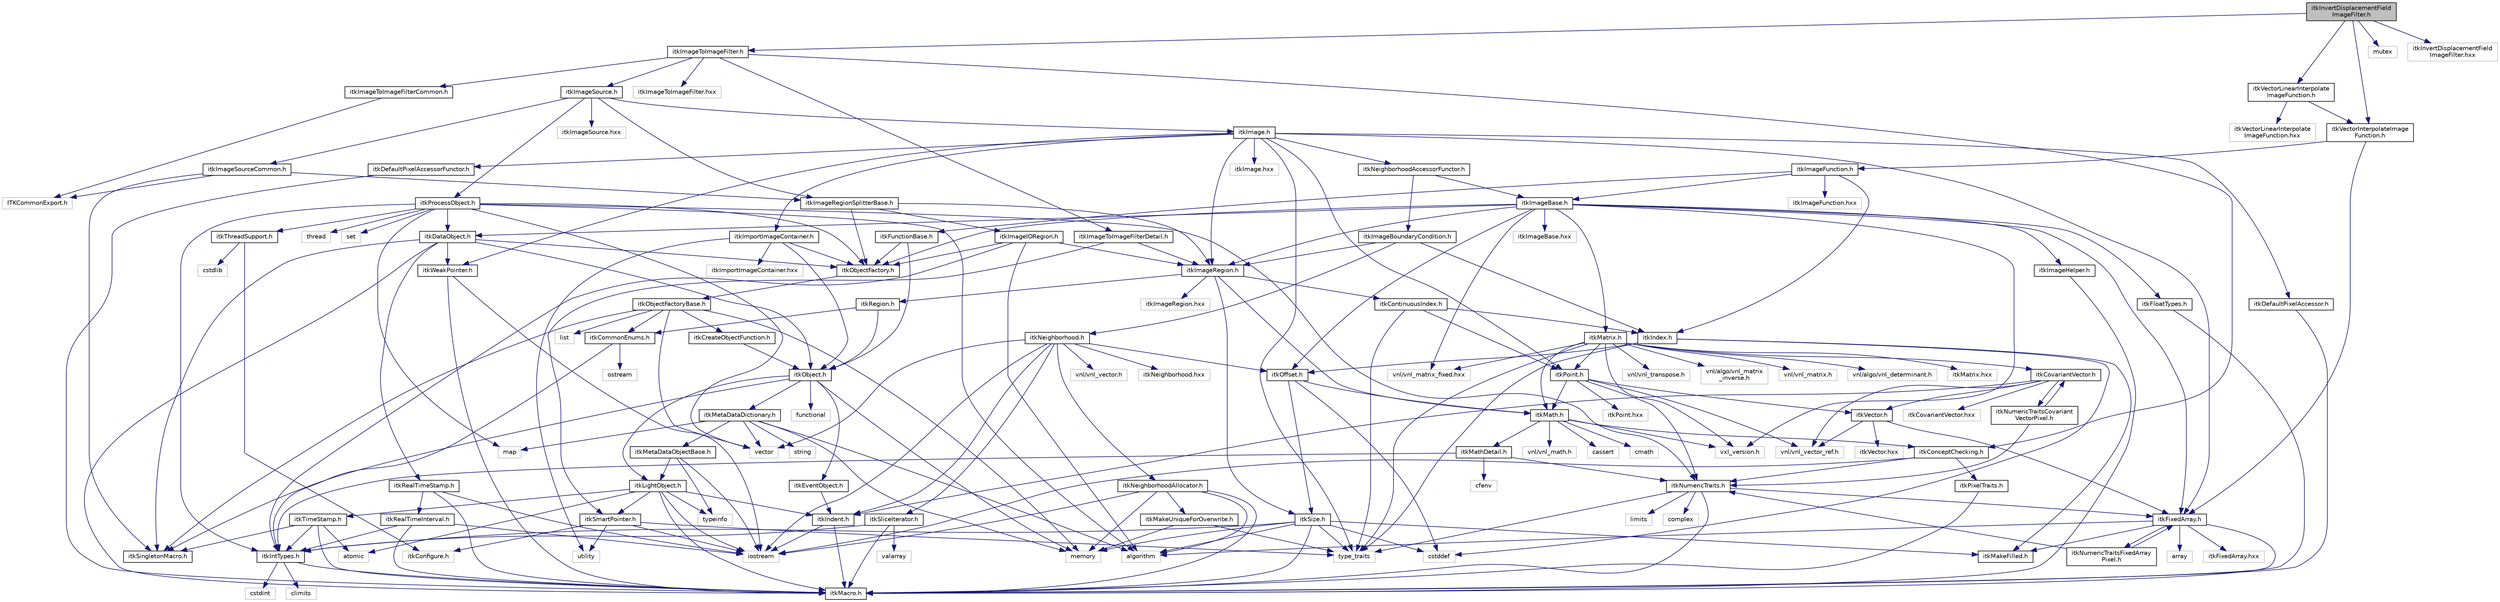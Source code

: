digraph "itkInvertDisplacementFieldImageFilter.h"
{
 // LATEX_PDF_SIZE
  edge [fontname="Helvetica",fontsize="10",labelfontname="Helvetica",labelfontsize="10"];
  node [fontname="Helvetica",fontsize="10",shape=record];
  Node1 [label="itkInvertDisplacementField\lImageFilter.h",height=0.2,width=0.4,color="black", fillcolor="grey75", style="filled", fontcolor="black",tooltip=" "];
  Node1 -> Node2 [color="midnightblue",fontsize="10",style="solid",fontname="Helvetica"];
  Node2 [label="itkImageToImageFilter.h",height=0.2,width=0.4,color="black", fillcolor="white", style="filled",URL="$itkImageToImageFilter_8h.html",tooltip=" "];
  Node2 -> Node3 [color="midnightblue",fontsize="10",style="solid",fontname="Helvetica"];
  Node3 [label="itkImageSource.h",height=0.2,width=0.4,color="black", fillcolor="white", style="filled",URL="$itkImageSource_8h.html",tooltip=" "];
  Node3 -> Node4 [color="midnightblue",fontsize="10",style="solid",fontname="Helvetica"];
  Node4 [label="itkProcessObject.h",height=0.2,width=0.4,color="black", fillcolor="white", style="filled",URL="$itkProcessObject_8h.html",tooltip=" "];
  Node4 -> Node5 [color="midnightblue",fontsize="10",style="solid",fontname="Helvetica"];
  Node5 [label="itkDataObject.h",height=0.2,width=0.4,color="black", fillcolor="white", style="filled",URL="$itkDataObject_8h.html",tooltip=" "];
  Node5 -> Node6 [color="midnightblue",fontsize="10",style="solid",fontname="Helvetica"];
  Node6 [label="itkObject.h",height=0.2,width=0.4,color="black", fillcolor="white", style="filled",URL="$itkObject_8h.html",tooltip=" "];
  Node6 -> Node7 [color="midnightblue",fontsize="10",style="solid",fontname="Helvetica"];
  Node7 [label="itkLightObject.h",height=0.2,width=0.4,color="black", fillcolor="white", style="filled",URL="$itkLightObject_8h.html",tooltip=" "];
  Node7 -> Node8 [color="midnightblue",fontsize="10",style="solid",fontname="Helvetica"];
  Node8 [label="itkMacro.h",height=0.2,width=0.4,color="black", fillcolor="white", style="filled",URL="$itkMacro_8h.html",tooltip=" "];
  Node7 -> Node9 [color="midnightblue",fontsize="10",style="solid",fontname="Helvetica"];
  Node9 [label="itkSmartPointer.h",height=0.2,width=0.4,color="black", fillcolor="white", style="filled",URL="$itkSmartPointer_8h.html",tooltip=" "];
  Node9 -> Node10 [color="midnightblue",fontsize="10",style="solid",fontname="Helvetica"];
  Node10 [label="iostream",height=0.2,width=0.4,color="grey75", fillcolor="white", style="filled",tooltip=" "];
  Node9 -> Node11 [color="midnightblue",fontsize="10",style="solid",fontname="Helvetica"];
  Node11 [label="utility",height=0.2,width=0.4,color="grey75", fillcolor="white", style="filled",tooltip=" "];
  Node9 -> Node12 [color="midnightblue",fontsize="10",style="solid",fontname="Helvetica"];
  Node12 [label="type_traits",height=0.2,width=0.4,color="grey75", fillcolor="white", style="filled",tooltip=" "];
  Node9 -> Node13 [color="midnightblue",fontsize="10",style="solid",fontname="Helvetica"];
  Node13 [label="itkConfigure.h",height=0.2,width=0.4,color="grey75", fillcolor="white", style="filled",tooltip=" "];
  Node7 -> Node14 [color="midnightblue",fontsize="10",style="solid",fontname="Helvetica"];
  Node14 [label="itkTimeStamp.h",height=0.2,width=0.4,color="black", fillcolor="white", style="filled",URL="$itkTimeStamp_8h.html",tooltip=" "];
  Node14 -> Node8 [color="midnightblue",fontsize="10",style="solid",fontname="Helvetica"];
  Node14 -> Node15 [color="midnightblue",fontsize="10",style="solid",fontname="Helvetica"];
  Node15 [label="itkIntTypes.h",height=0.2,width=0.4,color="black", fillcolor="white", style="filled",URL="$itkIntTypes_8h.html",tooltip=" "];
  Node15 -> Node8 [color="midnightblue",fontsize="10",style="solid",fontname="Helvetica"];
  Node15 -> Node16 [color="midnightblue",fontsize="10",style="solid",fontname="Helvetica"];
  Node16 [label="cstdint",height=0.2,width=0.4,color="grey75", fillcolor="white", style="filled",tooltip=" "];
  Node15 -> Node17 [color="midnightblue",fontsize="10",style="solid",fontname="Helvetica"];
  Node17 [label="climits",height=0.2,width=0.4,color="grey75", fillcolor="white", style="filled",tooltip=" "];
  Node14 -> Node18 [color="midnightblue",fontsize="10",style="solid",fontname="Helvetica"];
  Node18 [label="atomic",height=0.2,width=0.4,color="grey75", fillcolor="white", style="filled",tooltip=" "];
  Node14 -> Node19 [color="midnightblue",fontsize="10",style="solid",fontname="Helvetica"];
  Node19 [label="itkSingletonMacro.h",height=0.2,width=0.4,color="black", fillcolor="white", style="filled",URL="$itkSingletonMacro_8h.html",tooltip=" "];
  Node7 -> Node20 [color="midnightblue",fontsize="10",style="solid",fontname="Helvetica"];
  Node20 [label="itkIndent.h",height=0.2,width=0.4,color="black", fillcolor="white", style="filled",URL="$itkIndent_8h.html",tooltip=" "];
  Node20 -> Node8 [color="midnightblue",fontsize="10",style="solid",fontname="Helvetica"];
  Node20 -> Node10 [color="midnightblue",fontsize="10",style="solid",fontname="Helvetica"];
  Node7 -> Node18 [color="midnightblue",fontsize="10",style="solid",fontname="Helvetica"];
  Node7 -> Node10 [color="midnightblue",fontsize="10",style="solid",fontname="Helvetica"];
  Node7 -> Node21 [color="midnightblue",fontsize="10",style="solid",fontname="Helvetica"];
  Node21 [label="typeinfo",height=0.2,width=0.4,color="grey75", fillcolor="white", style="filled",tooltip=" "];
  Node6 -> Node22 [color="midnightblue",fontsize="10",style="solid",fontname="Helvetica"];
  Node22 [label="itkEventObject.h",height=0.2,width=0.4,color="black", fillcolor="white", style="filled",URL="$itkEventObject_8h.html",tooltip=" "];
  Node22 -> Node20 [color="midnightblue",fontsize="10",style="solid",fontname="Helvetica"];
  Node6 -> Node23 [color="midnightblue",fontsize="10",style="solid",fontname="Helvetica"];
  Node23 [label="itkMetaDataDictionary.h",height=0.2,width=0.4,color="black", fillcolor="white", style="filled",URL="$itkMetaDataDictionary_8h.html",tooltip=" "];
  Node23 -> Node24 [color="midnightblue",fontsize="10",style="solid",fontname="Helvetica"];
  Node24 [label="itkMetaDataObjectBase.h",height=0.2,width=0.4,color="black", fillcolor="white", style="filled",URL="$itkMetaDataObjectBase_8h.html",tooltip=" "];
  Node24 -> Node7 [color="midnightblue",fontsize="10",style="solid",fontname="Helvetica"];
  Node24 -> Node21 [color="midnightblue",fontsize="10",style="solid",fontname="Helvetica"];
  Node24 -> Node10 [color="midnightblue",fontsize="10",style="solid",fontname="Helvetica"];
  Node23 -> Node25 [color="midnightblue",fontsize="10",style="solid",fontname="Helvetica"];
  Node25 [label="algorithm",height=0.2,width=0.4,color="grey75", fillcolor="white", style="filled",tooltip=" "];
  Node23 -> Node26 [color="midnightblue",fontsize="10",style="solid",fontname="Helvetica"];
  Node26 [label="vector",height=0.2,width=0.4,color="grey75", fillcolor="white", style="filled",tooltip=" "];
  Node23 -> Node27 [color="midnightblue",fontsize="10",style="solid",fontname="Helvetica"];
  Node27 [label="map",height=0.2,width=0.4,color="grey75", fillcolor="white", style="filled",tooltip=" "];
  Node23 -> Node28 [color="midnightblue",fontsize="10",style="solid",fontname="Helvetica"];
  Node28 [label="string",height=0.2,width=0.4,color="grey75", fillcolor="white", style="filled",tooltip=" "];
  Node23 -> Node29 [color="midnightblue",fontsize="10",style="solid",fontname="Helvetica"];
  Node29 [label="memory",height=0.2,width=0.4,color="grey75", fillcolor="white", style="filled",tooltip=" "];
  Node6 -> Node19 [color="midnightblue",fontsize="10",style="solid",fontname="Helvetica"];
  Node6 -> Node30 [color="midnightblue",fontsize="10",style="solid",fontname="Helvetica"];
  Node30 [label="functional",height=0.2,width=0.4,color="grey75", fillcolor="white", style="filled",tooltip=" "];
  Node6 -> Node29 [color="midnightblue",fontsize="10",style="solid",fontname="Helvetica"];
  Node5 -> Node8 [color="midnightblue",fontsize="10",style="solid",fontname="Helvetica"];
  Node5 -> Node19 [color="midnightblue",fontsize="10",style="solid",fontname="Helvetica"];
  Node5 -> Node31 [color="midnightblue",fontsize="10",style="solid",fontname="Helvetica"];
  Node31 [label="itkWeakPointer.h",height=0.2,width=0.4,color="black", fillcolor="white", style="filled",URL="$itkWeakPointer_8h.html",tooltip=" "];
  Node31 -> Node8 [color="midnightblue",fontsize="10",style="solid",fontname="Helvetica"];
  Node31 -> Node10 [color="midnightblue",fontsize="10",style="solid",fontname="Helvetica"];
  Node5 -> Node32 [color="midnightblue",fontsize="10",style="solid",fontname="Helvetica"];
  Node32 [label="itkRealTimeStamp.h",height=0.2,width=0.4,color="black", fillcolor="white", style="filled",URL="$itkRealTimeStamp_8h.html",tooltip=" "];
  Node32 -> Node33 [color="midnightblue",fontsize="10",style="solid",fontname="Helvetica"];
  Node33 [label="itkRealTimeInterval.h",height=0.2,width=0.4,color="black", fillcolor="white", style="filled",URL="$itkRealTimeInterval_8h.html",tooltip=" "];
  Node33 -> Node15 [color="midnightblue",fontsize="10",style="solid",fontname="Helvetica"];
  Node33 -> Node8 [color="midnightblue",fontsize="10",style="solid",fontname="Helvetica"];
  Node33 -> Node10 [color="midnightblue",fontsize="10",style="solid",fontname="Helvetica"];
  Node32 -> Node8 [color="midnightblue",fontsize="10",style="solid",fontname="Helvetica"];
  Node32 -> Node10 [color="midnightblue",fontsize="10",style="solid",fontname="Helvetica"];
  Node5 -> Node34 [color="midnightblue",fontsize="10",style="solid",fontname="Helvetica"];
  Node34 [label="itkObjectFactory.h",height=0.2,width=0.4,color="black", fillcolor="white", style="filled",URL="$itkObjectFactory_8h.html",tooltip=" "];
  Node34 -> Node35 [color="midnightblue",fontsize="10",style="solid",fontname="Helvetica"];
  Node35 [label="itkObjectFactoryBase.h",height=0.2,width=0.4,color="black", fillcolor="white", style="filled",URL="$itkObjectFactoryBase_8h.html",tooltip=" "];
  Node35 -> Node36 [color="midnightblue",fontsize="10",style="solid",fontname="Helvetica"];
  Node36 [label="itkCreateObjectFunction.h",height=0.2,width=0.4,color="black", fillcolor="white", style="filled",URL="$itkCreateObjectFunction_8h.html",tooltip=" "];
  Node36 -> Node6 [color="midnightblue",fontsize="10",style="solid",fontname="Helvetica"];
  Node35 -> Node19 [color="midnightblue",fontsize="10",style="solid",fontname="Helvetica"];
  Node35 -> Node37 [color="midnightblue",fontsize="10",style="solid",fontname="Helvetica"];
  Node37 [label="itkCommonEnums.h",height=0.2,width=0.4,color="black", fillcolor="white", style="filled",URL="$itkCommonEnums_8h.html",tooltip=" "];
  Node37 -> Node15 [color="midnightblue",fontsize="10",style="solid",fontname="Helvetica"];
  Node37 -> Node38 [color="midnightblue",fontsize="10",style="solid",fontname="Helvetica"];
  Node38 [label="ostream",height=0.2,width=0.4,color="grey75", fillcolor="white", style="filled",tooltip=" "];
  Node35 -> Node39 [color="midnightblue",fontsize="10",style="solid",fontname="Helvetica"];
  Node39 [label="list",height=0.2,width=0.4,color="grey75", fillcolor="white", style="filled",tooltip=" "];
  Node35 -> Node29 [color="midnightblue",fontsize="10",style="solid",fontname="Helvetica"];
  Node35 -> Node26 [color="midnightblue",fontsize="10",style="solid",fontname="Helvetica"];
  Node4 -> Node34 [color="midnightblue",fontsize="10",style="solid",fontname="Helvetica"];
  Node4 -> Node40 [color="midnightblue",fontsize="10",style="solid",fontname="Helvetica"];
  Node40 [label="itkNumericTraits.h",height=0.2,width=0.4,color="black", fillcolor="white", style="filled",URL="$itkNumericTraits_8h.html",tooltip=" "];
  Node40 -> Node8 [color="midnightblue",fontsize="10",style="solid",fontname="Helvetica"];
  Node40 -> Node41 [color="midnightblue",fontsize="10",style="solid",fontname="Helvetica"];
  Node41 [label="limits",height=0.2,width=0.4,color="grey75", fillcolor="white", style="filled",tooltip=" "];
  Node40 -> Node42 [color="midnightblue",fontsize="10",style="solid",fontname="Helvetica"];
  Node42 [label="complex",height=0.2,width=0.4,color="grey75", fillcolor="white", style="filled",tooltip=" "];
  Node40 -> Node12 [color="midnightblue",fontsize="10",style="solid",fontname="Helvetica"];
  Node40 -> Node43 [color="midnightblue",fontsize="10",style="solid",fontname="Helvetica"];
  Node43 [label="itkFixedArray.h",height=0.2,width=0.4,color="black", fillcolor="white", style="filled",URL="$itkFixedArray_8h.html",tooltip=" "];
  Node43 -> Node8 [color="midnightblue",fontsize="10",style="solid",fontname="Helvetica"];
  Node43 -> Node44 [color="midnightblue",fontsize="10",style="solid",fontname="Helvetica"];
  Node44 [label="itkMakeFilled.h",height=0.2,width=0.4,color="black", fillcolor="white", style="filled",URL="$itkMakeFilled_8h.html",tooltip=" "];
  Node43 -> Node25 [color="midnightblue",fontsize="10",style="solid",fontname="Helvetica"];
  Node43 -> Node45 [color="midnightblue",fontsize="10",style="solid",fontname="Helvetica"];
  Node45 [label="array",height=0.2,width=0.4,color="grey75", fillcolor="white", style="filled",tooltip=" "];
  Node43 -> Node46 [color="midnightblue",fontsize="10",style="solid",fontname="Helvetica"];
  Node46 [label="itkFixedArray.hxx",height=0.2,width=0.4,color="grey75", fillcolor="white", style="filled",tooltip=" "];
  Node43 -> Node47 [color="midnightblue",fontsize="10",style="solid",fontname="Helvetica"];
  Node47 [label="itkNumericTraitsFixedArray\lPixel.h",height=0.2,width=0.4,color="black", fillcolor="white", style="filled",URL="$itkNumericTraitsFixedArrayPixel_8h.html",tooltip=" "];
  Node47 -> Node40 [color="midnightblue",fontsize="10",style="solid",fontname="Helvetica"];
  Node47 -> Node43 [color="midnightblue",fontsize="10",style="solid",fontname="Helvetica"];
  Node4 -> Node48 [color="midnightblue",fontsize="10",style="solid",fontname="Helvetica"];
  Node48 [label="itkThreadSupport.h",height=0.2,width=0.4,color="black", fillcolor="white", style="filled",URL="$itkThreadSupport_8h.html",tooltip=" "];
  Node48 -> Node49 [color="midnightblue",fontsize="10",style="solid",fontname="Helvetica"];
  Node49 [label="cstdlib",height=0.2,width=0.4,color="grey75", fillcolor="white", style="filled",tooltip=" "];
  Node48 -> Node13 [color="midnightblue",fontsize="10",style="solid",fontname="Helvetica"];
  Node4 -> Node15 [color="midnightblue",fontsize="10",style="solid",fontname="Helvetica"];
  Node4 -> Node26 [color="midnightblue",fontsize="10",style="solid",fontname="Helvetica"];
  Node4 -> Node27 [color="midnightblue",fontsize="10",style="solid",fontname="Helvetica"];
  Node4 -> Node50 [color="midnightblue",fontsize="10",style="solid",fontname="Helvetica"];
  Node50 [label="set",height=0.2,width=0.4,color="grey75", fillcolor="white", style="filled",tooltip=" "];
  Node4 -> Node25 [color="midnightblue",fontsize="10",style="solid",fontname="Helvetica"];
  Node4 -> Node51 [color="midnightblue",fontsize="10",style="solid",fontname="Helvetica"];
  Node51 [label="thread",height=0.2,width=0.4,color="grey75", fillcolor="white", style="filled",tooltip=" "];
  Node3 -> Node52 [color="midnightblue",fontsize="10",style="solid",fontname="Helvetica"];
  Node52 [label="itkImage.h",height=0.2,width=0.4,color="black", fillcolor="white", style="filled",URL="$itkImage_8h.html",tooltip=" "];
  Node52 -> Node53 [color="midnightblue",fontsize="10",style="solid",fontname="Helvetica"];
  Node53 [label="itkImageRegion.h",height=0.2,width=0.4,color="black", fillcolor="white", style="filled",URL="$itkImageRegion_8h.html",tooltip=" "];
  Node53 -> Node54 [color="midnightblue",fontsize="10",style="solid",fontname="Helvetica"];
  Node54 [label="itkRegion.h",height=0.2,width=0.4,color="black", fillcolor="white", style="filled",URL="$itkRegion_8h.html",tooltip=" "];
  Node54 -> Node6 [color="midnightblue",fontsize="10",style="solid",fontname="Helvetica"];
  Node54 -> Node37 [color="midnightblue",fontsize="10",style="solid",fontname="Helvetica"];
  Node53 -> Node55 [color="midnightblue",fontsize="10",style="solid",fontname="Helvetica"];
  Node55 [label="itkSize.h",height=0.2,width=0.4,color="black", fillcolor="white", style="filled",URL="$itkSize_8h.html",tooltip=" "];
  Node55 -> Node15 [color="midnightblue",fontsize="10",style="solid",fontname="Helvetica"];
  Node55 -> Node8 [color="midnightblue",fontsize="10",style="solid",fontname="Helvetica"];
  Node55 -> Node44 [color="midnightblue",fontsize="10",style="solid",fontname="Helvetica"];
  Node55 -> Node25 [color="midnightblue",fontsize="10",style="solid",fontname="Helvetica"];
  Node55 -> Node56 [color="midnightblue",fontsize="10",style="solid",fontname="Helvetica"];
  Node56 [label="cstddef",height=0.2,width=0.4,color="grey75", fillcolor="white", style="filled",tooltip=" "];
  Node55 -> Node12 [color="midnightblue",fontsize="10",style="solid",fontname="Helvetica"];
  Node55 -> Node29 [color="midnightblue",fontsize="10",style="solid",fontname="Helvetica"];
  Node53 -> Node57 [color="midnightblue",fontsize="10",style="solid",fontname="Helvetica"];
  Node57 [label="itkContinuousIndex.h",height=0.2,width=0.4,color="black", fillcolor="white", style="filled",URL="$itkContinuousIndex_8h.html",tooltip=" "];
  Node57 -> Node58 [color="midnightblue",fontsize="10",style="solid",fontname="Helvetica"];
  Node58 [label="itkPoint.h",height=0.2,width=0.4,color="black", fillcolor="white", style="filled",URL="$itkPoint_8h.html",tooltip=" "];
  Node58 -> Node40 [color="midnightblue",fontsize="10",style="solid",fontname="Helvetica"];
  Node58 -> Node59 [color="midnightblue",fontsize="10",style="solid",fontname="Helvetica"];
  Node59 [label="itkVector.h",height=0.2,width=0.4,color="black", fillcolor="white", style="filled",URL="$itkVector_8h.html",tooltip=" "];
  Node59 -> Node43 [color="midnightblue",fontsize="10",style="solid",fontname="Helvetica"];
  Node59 -> Node60 [color="midnightblue",fontsize="10",style="solid",fontname="Helvetica"];
  Node60 [label="vnl/vnl_vector_ref.h",height=0.2,width=0.4,color="grey75", fillcolor="white", style="filled",tooltip=" "];
  Node59 -> Node61 [color="midnightblue",fontsize="10",style="solid",fontname="Helvetica"];
  Node61 [label="itkVector.hxx",height=0.2,width=0.4,color="grey75", fillcolor="white", style="filled",tooltip=" "];
  Node58 -> Node60 [color="midnightblue",fontsize="10",style="solid",fontname="Helvetica"];
  Node58 -> Node62 [color="midnightblue",fontsize="10",style="solid",fontname="Helvetica"];
  Node62 [label="itkMath.h",height=0.2,width=0.4,color="black", fillcolor="white", style="filled",URL="$itkMath_8h.html",tooltip=" "];
  Node62 -> Node63 [color="midnightblue",fontsize="10",style="solid",fontname="Helvetica"];
  Node63 [label="cassert",height=0.2,width=0.4,color="grey75", fillcolor="white", style="filled",tooltip=" "];
  Node62 -> Node64 [color="midnightblue",fontsize="10",style="solid",fontname="Helvetica"];
  Node64 [label="cmath",height=0.2,width=0.4,color="grey75", fillcolor="white", style="filled",tooltip=" "];
  Node62 -> Node65 [color="midnightblue",fontsize="10",style="solid",fontname="Helvetica"];
  Node65 [label="itkMathDetail.h",height=0.2,width=0.4,color="black", fillcolor="white", style="filled",URL="$itkMathDetail_8h.html",tooltip=" "];
  Node65 -> Node15 [color="midnightblue",fontsize="10",style="solid",fontname="Helvetica"];
  Node65 -> Node40 [color="midnightblue",fontsize="10",style="solid",fontname="Helvetica"];
  Node65 -> Node66 [color="midnightblue",fontsize="10",style="solid",fontname="Helvetica"];
  Node66 [label="cfenv",height=0.2,width=0.4,color="grey75", fillcolor="white", style="filled",tooltip=" "];
  Node62 -> Node67 [color="midnightblue",fontsize="10",style="solid",fontname="Helvetica"];
  Node67 [label="itkConceptChecking.h",height=0.2,width=0.4,color="black", fillcolor="white", style="filled",URL="$itkConceptChecking_8h.html",tooltip=" "];
  Node67 -> Node68 [color="midnightblue",fontsize="10",style="solid",fontname="Helvetica"];
  Node68 [label="itkPixelTraits.h",height=0.2,width=0.4,color="black", fillcolor="white", style="filled",URL="$itkPixelTraits_8h.html",tooltip=" "];
  Node68 -> Node8 [color="midnightblue",fontsize="10",style="solid",fontname="Helvetica"];
  Node67 -> Node40 [color="midnightblue",fontsize="10",style="solid",fontname="Helvetica"];
  Node67 -> Node10 [color="midnightblue",fontsize="10",style="solid",fontname="Helvetica"];
  Node62 -> Node69 [color="midnightblue",fontsize="10",style="solid",fontname="Helvetica"];
  Node69 [label="vnl/vnl_math.h",height=0.2,width=0.4,color="grey75", fillcolor="white", style="filled",tooltip=" "];
  Node62 -> Node70 [color="midnightblue",fontsize="10",style="solid",fontname="Helvetica"];
  Node70 [label="vxl_version.h",height=0.2,width=0.4,color="grey75", fillcolor="white", style="filled",tooltip=" "];
  Node58 -> Node71 [color="midnightblue",fontsize="10",style="solid",fontname="Helvetica"];
  Node71 [label="itkPoint.hxx",height=0.2,width=0.4,color="grey75", fillcolor="white", style="filled",tooltip=" "];
  Node57 -> Node72 [color="midnightblue",fontsize="10",style="solid",fontname="Helvetica"];
  Node72 [label="itkIndex.h",height=0.2,width=0.4,color="black", fillcolor="white", style="filled",URL="$itkIndex_8h.html",tooltip=" "];
  Node72 -> Node44 [color="midnightblue",fontsize="10",style="solid",fontname="Helvetica"];
  Node72 -> Node73 [color="midnightblue",fontsize="10",style="solid",fontname="Helvetica"];
  Node73 [label="itkOffset.h",height=0.2,width=0.4,color="black", fillcolor="white", style="filled",URL="$itkOffset_8h.html",tooltip=" "];
  Node73 -> Node55 [color="midnightblue",fontsize="10",style="solid",fontname="Helvetica"];
  Node73 -> Node62 [color="midnightblue",fontsize="10",style="solid",fontname="Helvetica"];
  Node73 -> Node56 [color="midnightblue",fontsize="10",style="solid",fontname="Helvetica"];
  Node72 -> Node56 [color="midnightblue",fontsize="10",style="solid",fontname="Helvetica"];
  Node72 -> Node12 [color="midnightblue",fontsize="10",style="solid",fontname="Helvetica"];
  Node57 -> Node12 [color="midnightblue",fontsize="10",style="solid",fontname="Helvetica"];
  Node53 -> Node62 [color="midnightblue",fontsize="10",style="solid",fontname="Helvetica"];
  Node53 -> Node74 [color="midnightblue",fontsize="10",style="solid",fontname="Helvetica"];
  Node74 [label="itkImageRegion.hxx",height=0.2,width=0.4,color="grey75", fillcolor="white", style="filled",tooltip=" "];
  Node52 -> Node75 [color="midnightblue",fontsize="10",style="solid",fontname="Helvetica"];
  Node75 [label="itkImportImageContainer.h",height=0.2,width=0.4,color="black", fillcolor="white", style="filled",URL="$itkImportImageContainer_8h.html",tooltip=" "];
  Node75 -> Node6 [color="midnightblue",fontsize="10",style="solid",fontname="Helvetica"];
  Node75 -> Node34 [color="midnightblue",fontsize="10",style="solid",fontname="Helvetica"];
  Node75 -> Node11 [color="midnightblue",fontsize="10",style="solid",fontname="Helvetica"];
  Node75 -> Node76 [color="midnightblue",fontsize="10",style="solid",fontname="Helvetica"];
  Node76 [label="itkImportImageContainer.hxx",height=0.2,width=0.4,color="grey75", fillcolor="white", style="filled",tooltip=" "];
  Node52 -> Node77 [color="midnightblue",fontsize="10",style="solid",fontname="Helvetica"];
  Node77 [label="itkDefaultPixelAccessor.h",height=0.2,width=0.4,color="black", fillcolor="white", style="filled",URL="$itkDefaultPixelAccessor_8h.html",tooltip=" "];
  Node77 -> Node8 [color="midnightblue",fontsize="10",style="solid",fontname="Helvetica"];
  Node52 -> Node78 [color="midnightblue",fontsize="10",style="solid",fontname="Helvetica"];
  Node78 [label="itkDefaultPixelAccessorFunctor.h",height=0.2,width=0.4,color="black", fillcolor="white", style="filled",URL="$itkDefaultPixelAccessorFunctor_8h.html",tooltip=" "];
  Node78 -> Node8 [color="midnightblue",fontsize="10",style="solid",fontname="Helvetica"];
  Node52 -> Node58 [color="midnightblue",fontsize="10",style="solid",fontname="Helvetica"];
  Node52 -> Node43 [color="midnightblue",fontsize="10",style="solid",fontname="Helvetica"];
  Node52 -> Node31 [color="midnightblue",fontsize="10",style="solid",fontname="Helvetica"];
  Node52 -> Node79 [color="midnightblue",fontsize="10",style="solid",fontname="Helvetica"];
  Node79 [label="itkNeighborhoodAccessorFunctor.h",height=0.2,width=0.4,color="black", fillcolor="white", style="filled",URL="$itkNeighborhoodAccessorFunctor_8h.html",tooltip=" "];
  Node79 -> Node80 [color="midnightblue",fontsize="10",style="solid",fontname="Helvetica"];
  Node80 [label="itkImageBoundaryCondition.h",height=0.2,width=0.4,color="black", fillcolor="white", style="filled",URL="$itkImageBoundaryCondition_8h.html",tooltip=" "];
  Node80 -> Node72 [color="midnightblue",fontsize="10",style="solid",fontname="Helvetica"];
  Node80 -> Node81 [color="midnightblue",fontsize="10",style="solid",fontname="Helvetica"];
  Node81 [label="itkNeighborhood.h",height=0.2,width=0.4,color="black", fillcolor="white", style="filled",URL="$itkNeighborhood_8h.html",tooltip=" "];
  Node81 -> Node10 [color="midnightblue",fontsize="10",style="solid",fontname="Helvetica"];
  Node81 -> Node82 [color="midnightblue",fontsize="10",style="solid",fontname="Helvetica"];
  Node82 [label="itkNeighborhoodAllocator.h",height=0.2,width=0.4,color="black", fillcolor="white", style="filled",URL="$itkNeighborhoodAllocator_8h.html",tooltip=" "];
  Node82 -> Node83 [color="midnightblue",fontsize="10",style="solid",fontname="Helvetica"];
  Node83 [label="itkMakeUniqueForOverwrite.h",height=0.2,width=0.4,color="black", fillcolor="white", style="filled",URL="$itkMakeUniqueForOverwrite_8h.html",tooltip=" "];
  Node83 -> Node29 [color="midnightblue",fontsize="10",style="solid",fontname="Helvetica"];
  Node83 -> Node12 [color="midnightblue",fontsize="10",style="solid",fontname="Helvetica"];
  Node82 -> Node25 [color="midnightblue",fontsize="10",style="solid",fontname="Helvetica"];
  Node82 -> Node10 [color="midnightblue",fontsize="10",style="solid",fontname="Helvetica"];
  Node82 -> Node29 [color="midnightblue",fontsize="10",style="solid",fontname="Helvetica"];
  Node82 -> Node8 [color="midnightblue",fontsize="10",style="solid",fontname="Helvetica"];
  Node81 -> Node20 [color="midnightblue",fontsize="10",style="solid",fontname="Helvetica"];
  Node81 -> Node84 [color="midnightblue",fontsize="10",style="solid",fontname="Helvetica"];
  Node84 [label="itkSliceIterator.h",height=0.2,width=0.4,color="black", fillcolor="white", style="filled",URL="$itkSliceIterator_8h.html",tooltip=" "];
  Node84 -> Node8 [color="midnightblue",fontsize="10",style="solid",fontname="Helvetica"];
  Node84 -> Node15 [color="midnightblue",fontsize="10",style="solid",fontname="Helvetica"];
  Node84 -> Node85 [color="midnightblue",fontsize="10",style="solid",fontname="Helvetica"];
  Node85 [label="valarray",height=0.2,width=0.4,color="grey75", fillcolor="white", style="filled",tooltip=" "];
  Node81 -> Node86 [color="midnightblue",fontsize="10",style="solid",fontname="Helvetica"];
  Node86 [label="vnl/vnl_vector.h",height=0.2,width=0.4,color="grey75", fillcolor="white", style="filled",tooltip=" "];
  Node81 -> Node73 [color="midnightblue",fontsize="10",style="solid",fontname="Helvetica"];
  Node81 -> Node26 [color="midnightblue",fontsize="10",style="solid",fontname="Helvetica"];
  Node81 -> Node87 [color="midnightblue",fontsize="10",style="solid",fontname="Helvetica"];
  Node87 [label="itkNeighborhood.hxx",height=0.2,width=0.4,color="grey75", fillcolor="white", style="filled",tooltip=" "];
  Node80 -> Node53 [color="midnightblue",fontsize="10",style="solid",fontname="Helvetica"];
  Node79 -> Node88 [color="midnightblue",fontsize="10",style="solid",fontname="Helvetica"];
  Node88 [label="itkImageBase.h",height=0.2,width=0.4,color="black", fillcolor="white", style="filled",URL="$itkImageBase_8h.html",tooltip=" "];
  Node88 -> Node5 [color="midnightblue",fontsize="10",style="solid",fontname="Helvetica"];
  Node88 -> Node53 [color="midnightblue",fontsize="10",style="solid",fontname="Helvetica"];
  Node88 -> Node89 [color="midnightblue",fontsize="10",style="solid",fontname="Helvetica"];
  Node89 [label="itkMatrix.h",height=0.2,width=0.4,color="black", fillcolor="white", style="filled",URL="$itkMatrix_8h.html",tooltip=" "];
  Node89 -> Node58 [color="midnightblue",fontsize="10",style="solid",fontname="Helvetica"];
  Node89 -> Node90 [color="midnightblue",fontsize="10",style="solid",fontname="Helvetica"];
  Node90 [label="itkCovariantVector.h",height=0.2,width=0.4,color="black", fillcolor="white", style="filled",URL="$itkCovariantVector_8h.html",tooltip=" "];
  Node90 -> Node20 [color="midnightblue",fontsize="10",style="solid",fontname="Helvetica"];
  Node90 -> Node59 [color="midnightblue",fontsize="10",style="solid",fontname="Helvetica"];
  Node90 -> Node60 [color="midnightblue",fontsize="10",style="solid",fontname="Helvetica"];
  Node90 -> Node91 [color="midnightblue",fontsize="10",style="solid",fontname="Helvetica"];
  Node91 [label="itkNumericTraitsCovariant\lVectorPixel.h",height=0.2,width=0.4,color="black", fillcolor="white", style="filled",URL="$itkNumericTraitsCovariantVectorPixel_8h.html",tooltip=" "];
  Node91 -> Node40 [color="midnightblue",fontsize="10",style="solid",fontname="Helvetica"];
  Node91 -> Node90 [color="midnightblue",fontsize="10",style="solid",fontname="Helvetica"];
  Node90 -> Node92 [color="midnightblue",fontsize="10",style="solid",fontname="Helvetica"];
  Node92 [label="itkCovariantVector.hxx",height=0.2,width=0.4,color="grey75", fillcolor="white", style="filled",tooltip=" "];
  Node89 -> Node70 [color="midnightblue",fontsize="10",style="solid",fontname="Helvetica"];
  Node89 -> Node93 [color="midnightblue",fontsize="10",style="solid",fontname="Helvetica"];
  Node93 [label="vnl/vnl_matrix_fixed.hxx",height=0.2,width=0.4,color="grey75", fillcolor="white", style="filled",tooltip=" "];
  Node89 -> Node94 [color="midnightblue",fontsize="10",style="solid",fontname="Helvetica"];
  Node94 [label="vnl/vnl_transpose.h",height=0.2,width=0.4,color="grey75", fillcolor="white", style="filled",tooltip=" "];
  Node89 -> Node95 [color="midnightblue",fontsize="10",style="solid",fontname="Helvetica"];
  Node95 [label="vnl/algo/vnl_matrix\l_inverse.h",height=0.2,width=0.4,color="grey75", fillcolor="white", style="filled",tooltip=" "];
  Node89 -> Node96 [color="midnightblue",fontsize="10",style="solid",fontname="Helvetica"];
  Node96 [label="vnl/vnl_matrix.h",height=0.2,width=0.4,color="grey75", fillcolor="white", style="filled",tooltip=" "];
  Node89 -> Node97 [color="midnightblue",fontsize="10",style="solid",fontname="Helvetica"];
  Node97 [label="vnl/algo/vnl_determinant.h",height=0.2,width=0.4,color="grey75", fillcolor="white", style="filled",tooltip=" "];
  Node89 -> Node62 [color="midnightblue",fontsize="10",style="solid",fontname="Helvetica"];
  Node89 -> Node12 [color="midnightblue",fontsize="10",style="solid",fontname="Helvetica"];
  Node89 -> Node98 [color="midnightblue",fontsize="10",style="solid",fontname="Helvetica"];
  Node98 [label="itkMatrix.hxx",height=0.2,width=0.4,color="grey75", fillcolor="white", style="filled",tooltip=" "];
  Node88 -> Node34 [color="midnightblue",fontsize="10",style="solid",fontname="Helvetica"];
  Node88 -> Node73 [color="midnightblue",fontsize="10",style="solid",fontname="Helvetica"];
  Node88 -> Node43 [color="midnightblue",fontsize="10",style="solid",fontname="Helvetica"];
  Node88 -> Node99 [color="midnightblue",fontsize="10",style="solid",fontname="Helvetica"];
  Node99 [label="itkImageHelper.h",height=0.2,width=0.4,color="black", fillcolor="white", style="filled",URL="$itkImageHelper_8h.html",tooltip=" "];
  Node99 -> Node8 [color="midnightblue",fontsize="10",style="solid",fontname="Helvetica"];
  Node88 -> Node100 [color="midnightblue",fontsize="10",style="solid",fontname="Helvetica"];
  Node100 [label="itkFloatTypes.h",height=0.2,width=0.4,color="black", fillcolor="white", style="filled",URL="$itkFloatTypes_8h.html",tooltip=" "];
  Node100 -> Node8 [color="midnightblue",fontsize="10",style="solid",fontname="Helvetica"];
  Node88 -> Node70 [color="midnightblue",fontsize="10",style="solid",fontname="Helvetica"];
  Node88 -> Node93 [color="midnightblue",fontsize="10",style="solid",fontname="Helvetica"];
  Node88 -> Node101 [color="midnightblue",fontsize="10",style="solid",fontname="Helvetica"];
  Node101 [label="itkImageBase.hxx",height=0.2,width=0.4,color="grey75", fillcolor="white", style="filled",tooltip=" "];
  Node52 -> Node12 [color="midnightblue",fontsize="10",style="solid",fontname="Helvetica"];
  Node52 -> Node102 [color="midnightblue",fontsize="10",style="solid",fontname="Helvetica"];
  Node102 [label="itkImage.hxx",height=0.2,width=0.4,color="grey75", fillcolor="white", style="filled",tooltip=" "];
  Node3 -> Node103 [color="midnightblue",fontsize="10",style="solid",fontname="Helvetica"];
  Node103 [label="itkImageRegionSplitterBase.h",height=0.2,width=0.4,color="black", fillcolor="white", style="filled",URL="$itkImageRegionSplitterBase_8h.html",tooltip=" "];
  Node103 -> Node53 [color="midnightblue",fontsize="10",style="solid",fontname="Helvetica"];
  Node103 -> Node34 [color="midnightblue",fontsize="10",style="solid",fontname="Helvetica"];
  Node103 -> Node104 [color="midnightblue",fontsize="10",style="solid",fontname="Helvetica"];
  Node104 [label="itkImageIORegion.h",height=0.2,width=0.4,color="black", fillcolor="white", style="filled",URL="$itkImageIORegion_8h.html",tooltip=" "];
  Node104 -> Node25 [color="midnightblue",fontsize="10",style="solid",fontname="Helvetica"];
  Node104 -> Node15 [color="midnightblue",fontsize="10",style="solid",fontname="Helvetica"];
  Node104 -> Node34 [color="midnightblue",fontsize="10",style="solid",fontname="Helvetica"];
  Node104 -> Node53 [color="midnightblue",fontsize="10",style="solid",fontname="Helvetica"];
  Node3 -> Node105 [color="midnightblue",fontsize="10",style="solid",fontname="Helvetica"];
  Node105 [label="itkImageSourceCommon.h",height=0.2,width=0.4,color="black", fillcolor="white", style="filled",URL="$itkImageSourceCommon_8h.html",tooltip=" "];
  Node105 -> Node106 [color="midnightblue",fontsize="10",style="solid",fontname="Helvetica"];
  Node106 [label="ITKCommonExport.h",height=0.2,width=0.4,color="grey75", fillcolor="white", style="filled",tooltip=" "];
  Node105 -> Node103 [color="midnightblue",fontsize="10",style="solid",fontname="Helvetica"];
  Node105 -> Node19 [color="midnightblue",fontsize="10",style="solid",fontname="Helvetica"];
  Node3 -> Node107 [color="midnightblue",fontsize="10",style="solid",fontname="Helvetica"];
  Node107 [label="itkImageSource.hxx",height=0.2,width=0.4,color="grey75", fillcolor="white", style="filled",tooltip=" "];
  Node2 -> Node67 [color="midnightblue",fontsize="10",style="solid",fontname="Helvetica"];
  Node2 -> Node108 [color="midnightblue",fontsize="10",style="solid",fontname="Helvetica"];
  Node108 [label="itkImageToImageFilterDetail.h",height=0.2,width=0.4,color="black", fillcolor="white", style="filled",URL="$itkImageToImageFilterDetail_8h.html",tooltip=" "];
  Node108 -> Node53 [color="midnightblue",fontsize="10",style="solid",fontname="Helvetica"];
  Node108 -> Node9 [color="midnightblue",fontsize="10",style="solid",fontname="Helvetica"];
  Node2 -> Node109 [color="midnightblue",fontsize="10",style="solid",fontname="Helvetica"];
  Node109 [label="itkImageToImageFilterCommon.h",height=0.2,width=0.4,color="black", fillcolor="white", style="filled",URL="$itkImageToImageFilterCommon_8h.html",tooltip=" "];
  Node109 -> Node106 [color="midnightblue",fontsize="10",style="solid",fontname="Helvetica"];
  Node2 -> Node110 [color="midnightblue",fontsize="10",style="solid",fontname="Helvetica"];
  Node110 [label="itkImageToImageFilter.hxx",height=0.2,width=0.4,color="grey75", fillcolor="white", style="filled",tooltip=" "];
  Node1 -> Node111 [color="midnightblue",fontsize="10",style="solid",fontname="Helvetica"];
  Node111 [label="itkVectorInterpolateImage\lFunction.h",height=0.2,width=0.4,color="black", fillcolor="white", style="filled",URL="$itkVectorInterpolateImageFunction_8h.html",tooltip=" "];
  Node111 -> Node112 [color="midnightblue",fontsize="10",style="solid",fontname="Helvetica"];
  Node112 [label="itkImageFunction.h",height=0.2,width=0.4,color="black", fillcolor="white", style="filled",URL="$itkImageFunction_8h.html",tooltip=" "];
  Node112 -> Node113 [color="midnightblue",fontsize="10",style="solid",fontname="Helvetica"];
  Node113 [label="itkFunctionBase.h",height=0.2,width=0.4,color="black", fillcolor="white", style="filled",URL="$itkFunctionBase_8h.html",tooltip=" "];
  Node113 -> Node6 [color="midnightblue",fontsize="10",style="solid",fontname="Helvetica"];
  Node113 -> Node34 [color="midnightblue",fontsize="10",style="solid",fontname="Helvetica"];
  Node112 -> Node72 [color="midnightblue",fontsize="10",style="solid",fontname="Helvetica"];
  Node112 -> Node88 [color="midnightblue",fontsize="10",style="solid",fontname="Helvetica"];
  Node112 -> Node114 [color="midnightblue",fontsize="10",style="solid",fontname="Helvetica"];
  Node114 [label="itkImageFunction.hxx",height=0.2,width=0.4,color="grey75", fillcolor="white", style="filled",tooltip=" "];
  Node111 -> Node43 [color="midnightblue",fontsize="10",style="solid",fontname="Helvetica"];
  Node1 -> Node115 [color="midnightblue",fontsize="10",style="solid",fontname="Helvetica"];
  Node115 [label="itkVectorLinearInterpolate\lImageFunction.h",height=0.2,width=0.4,color="black", fillcolor="white", style="filled",URL="$itkVectorLinearInterpolateImageFunction_8h.html",tooltip=" "];
  Node115 -> Node111 [color="midnightblue",fontsize="10",style="solid",fontname="Helvetica"];
  Node115 -> Node116 [color="midnightblue",fontsize="10",style="solid",fontname="Helvetica"];
  Node116 [label="itkVectorLinearInterpolate\lImageFunction.hxx",height=0.2,width=0.4,color="grey75", fillcolor="white", style="filled",tooltip=" "];
  Node1 -> Node117 [color="midnightblue",fontsize="10",style="solid",fontname="Helvetica"];
  Node117 [label="mutex",height=0.2,width=0.4,color="grey75", fillcolor="white", style="filled",tooltip=" "];
  Node1 -> Node118 [color="midnightblue",fontsize="10",style="solid",fontname="Helvetica"];
  Node118 [label="itkInvertDisplacementField\lImageFilter.hxx",height=0.2,width=0.4,color="grey75", fillcolor="white", style="filled",tooltip=" "];
}
